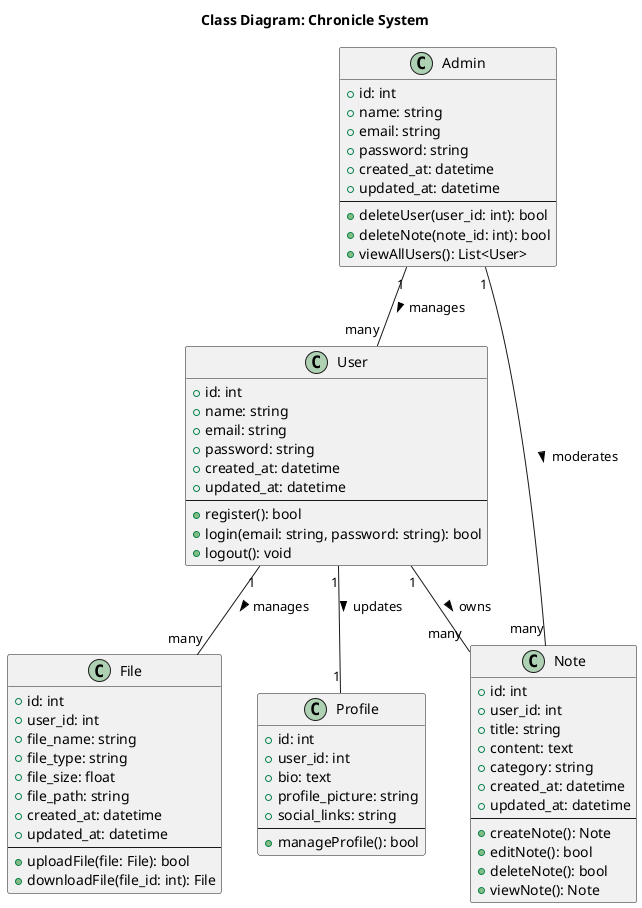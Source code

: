 @startuml Chronicle
title Class Diagram: Chronicle System

class User {
  + id: int
  + name: string
  + email: string
  + password: string
  + created_at: datetime
  + updated_at: datetime
  ---
  + register(): bool
  + login(email: string, password: string): bool
  + logout(): void
}

class Note {
  + id: int
  + user_id: int
  + title: string
  + content: text
  + category: string
  + created_at: datetime
  + updated_at: datetime
  ---
  + createNote(): Note
  + editNote(): bool
  + deleteNote(): bool
  + viewNote(): Note
}

class File {
  + id: int
  + user_id: int
  + file_name: string
  + file_type: string
  + file_size: float
  + file_path: string
  + created_at: datetime
  + updated_at: datetime
  ---
  + uploadFile(file: File): bool
  + downloadFile(file_id: int): File
}

class Admin {
  + id: int
  + name: string
  + email: string
  + password: string
  + created_at: datetime
  + updated_at: datetime
  ---
  + deleteUser(user_id: int): bool
  + deleteNote(note_id: int): bool
  + viewAllUsers(): List<User>
}

class Profile {
  + id: int
  + user_id: int
  + bio: text
  + profile_picture: string
  + social_links: string
  ---
  + manageProfile(): bool
}

User "1" -- "many" Note: owns >
User "1" -- "many" File: manages >
User "1" -- "1" Profile: updates >
Admin "1" -- "many" Note: moderates >
Admin "1" -- "many" User: manages >

@enduml
